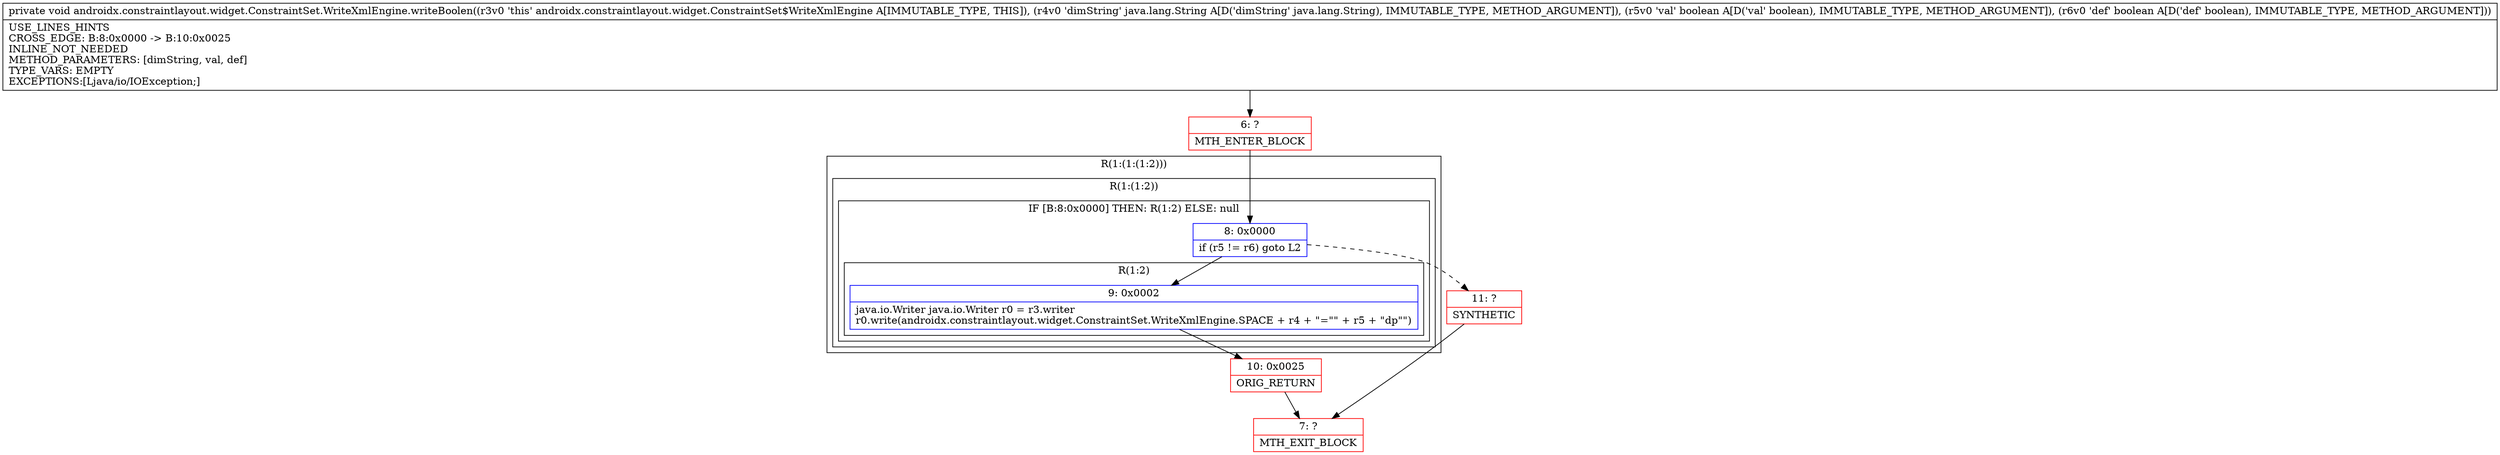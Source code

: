 digraph "CFG forandroidx.constraintlayout.widget.ConstraintSet.WriteXmlEngine.writeBoolen(Ljava\/lang\/String;ZZ)V" {
subgraph cluster_Region_702314811 {
label = "R(1:(1:(1:2)))";
node [shape=record,color=blue];
subgraph cluster_Region_2085498723 {
label = "R(1:(1:2))";
node [shape=record,color=blue];
subgraph cluster_IfRegion_1812744115 {
label = "IF [B:8:0x0000] THEN: R(1:2) ELSE: null";
node [shape=record,color=blue];
Node_8 [shape=record,label="{8\:\ 0x0000|if (r5 != r6) goto L2\l}"];
subgraph cluster_Region_1242183652 {
label = "R(1:2)";
node [shape=record,color=blue];
Node_9 [shape=record,label="{9\:\ 0x0002|java.io.Writer java.io.Writer r0 = r3.writer\lr0.write(androidx.constraintlayout.widget.ConstraintSet.WriteXmlEngine.SPACE + r4 + \"=\"\" + r5 + \"dp\"\")\l}"];
}
}
}
}
Node_6 [shape=record,color=red,label="{6\:\ ?|MTH_ENTER_BLOCK\l}"];
Node_10 [shape=record,color=red,label="{10\:\ 0x0025|ORIG_RETURN\l}"];
Node_7 [shape=record,color=red,label="{7\:\ ?|MTH_EXIT_BLOCK\l}"];
Node_11 [shape=record,color=red,label="{11\:\ ?|SYNTHETIC\l}"];
MethodNode[shape=record,label="{private void androidx.constraintlayout.widget.ConstraintSet.WriteXmlEngine.writeBoolen((r3v0 'this' androidx.constraintlayout.widget.ConstraintSet$WriteXmlEngine A[IMMUTABLE_TYPE, THIS]), (r4v0 'dimString' java.lang.String A[D('dimString' java.lang.String), IMMUTABLE_TYPE, METHOD_ARGUMENT]), (r5v0 'val' boolean A[D('val' boolean), IMMUTABLE_TYPE, METHOD_ARGUMENT]), (r6v0 'def' boolean A[D('def' boolean), IMMUTABLE_TYPE, METHOD_ARGUMENT]))  | USE_LINES_HINTS\lCROSS_EDGE: B:8:0x0000 \-\> B:10:0x0025\lINLINE_NOT_NEEDED\lMETHOD_PARAMETERS: [dimString, val, def]\lTYPE_VARS: EMPTY\lEXCEPTIONS:[Ljava\/io\/IOException;]\l}"];
MethodNode -> Node_6;Node_8 -> Node_9;
Node_8 -> Node_11[style=dashed];
Node_9 -> Node_10;
Node_6 -> Node_8;
Node_10 -> Node_7;
Node_11 -> Node_7;
}

